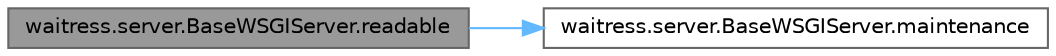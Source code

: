 digraph "waitress.server.BaseWSGIServer.readable"
{
 // LATEX_PDF_SIZE
  bgcolor="transparent";
  edge [fontname=Helvetica,fontsize=10,labelfontname=Helvetica,labelfontsize=10];
  node [fontname=Helvetica,fontsize=10,shape=box,height=0.2,width=0.4];
  rankdir="LR";
  Node1 [id="Node000001",label="waitress.server.BaseWSGIServer.readable",height=0.2,width=0.4,color="gray40", fillcolor="grey60", style="filled", fontcolor="black",tooltip=" "];
  Node1 -> Node2 [id="edge1_Node000001_Node000002",color="steelblue1",style="solid",tooltip=" "];
  Node2 [id="Node000002",label="waitress.server.BaseWSGIServer.maintenance",height=0.2,width=0.4,color="grey40", fillcolor="white", style="filled",URL="$classwaitress_1_1server_1_1_base_w_s_g_i_server.html#addbabb47d62a649dda87936b23e09b13",tooltip=" "];
}
